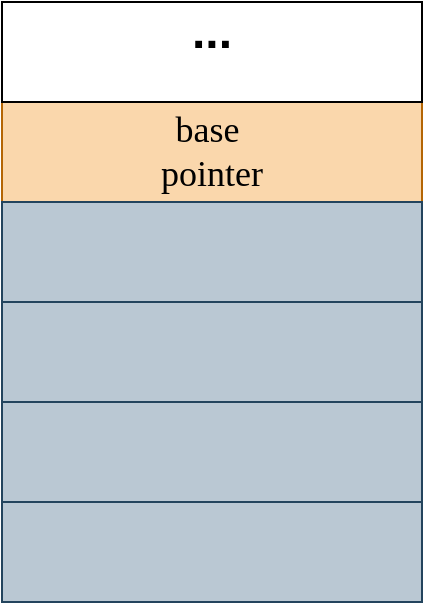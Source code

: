 <mxfile version="24.6.2" type="github">
  <diagram name="第 1 页" id="OiWBeFtn6a0QCwOMfjkQ">
    <mxGraphModel dx="1949" dy="876" grid="1" gridSize="10" guides="1" tooltips="1" connect="1" arrows="1" fold="1" page="1" pageScale="1" pageWidth="1600" pageHeight="1200" math="0" shadow="0">
      <root>
        <mxCell id="0" />
        <mxCell id="1" parent="0" />
        <mxCell id="CdbGnoSZJ3mewWXCuzVo-1" value="&lt;font style=&quot;font-size: 18px;&quot;&gt;&lt;font style=&quot;&quot;&gt;base&amp;nbsp;&lt;/font&gt;&lt;/font&gt;&lt;div&gt;&lt;font style=&quot;font-size: 18px;&quot;&gt;&lt;span style=&quot;background-color: initial;&quot;&gt;pointer&lt;/span&gt;&lt;/font&gt;&lt;/div&gt;" style="rounded=0;whiteSpace=wrap;html=1;hachureGap=4;fontFamily=Comic Sans MS;fillColor=#fad7ac;strokeColor=#b46504;" vertex="1" parent="1">
          <mxGeometry x="670" y="290" width="210" height="50" as="geometry" />
        </mxCell>
        <mxCell id="CdbGnoSZJ3mewWXCuzVo-4" value="" style="rounded=0;whiteSpace=wrap;html=1;hachureGap=4;fontFamily=Comic Sans MS;" vertex="1" parent="1">
          <mxGeometry x="670" y="240" width="210" height="50" as="geometry" />
        </mxCell>
        <mxCell id="CdbGnoSZJ3mewWXCuzVo-5" value="" style="rounded=0;whiteSpace=wrap;html=1;hachureGap=4;fontFamily=Comic Sans MS;fillColor=#bac8d3;strokeColor=#23445d;" vertex="1" parent="1">
          <mxGeometry x="670" y="340" width="210" height="50" as="geometry" />
        </mxCell>
        <mxCell id="CdbGnoSZJ3mewWXCuzVo-6" value="" style="rounded=0;whiteSpace=wrap;html=1;hachureGap=4;fontFamily=Comic Sans MS;fillColor=#bac8d3;strokeColor=#23445d;" vertex="1" parent="1">
          <mxGeometry x="670" y="390" width="210" height="50" as="geometry" />
        </mxCell>
        <mxCell id="CdbGnoSZJ3mewWXCuzVo-7" value="" style="rounded=0;whiteSpace=wrap;html=1;hachureGap=4;fontFamily=Comic Sans MS;fillColor=#bac8d3;strokeColor=#23445d;" vertex="1" parent="1">
          <mxGeometry x="670" y="440" width="210" height="50" as="geometry" />
        </mxCell>
        <mxCell id="CdbGnoSZJ3mewWXCuzVo-10" value="" style="rounded=0;whiteSpace=wrap;html=1;fillColor=#bac8d3;strokeColor=#23445d;" vertex="1" parent="1">
          <mxGeometry x="670" y="490" width="210" height="50" as="geometry" />
        </mxCell>
        <mxCell id="CdbGnoSZJ3mewWXCuzVo-11" value="&lt;b&gt;&lt;font style=&quot;font-size: 24px;&quot;&gt;...&lt;/font&gt;&lt;/b&gt;" style="text;html=1;align=center;verticalAlign=middle;whiteSpace=wrap;rounded=0;" vertex="1" parent="1">
          <mxGeometry x="745" y="240" width="60" height="30" as="geometry" />
        </mxCell>
      </root>
    </mxGraphModel>
  </diagram>
</mxfile>
